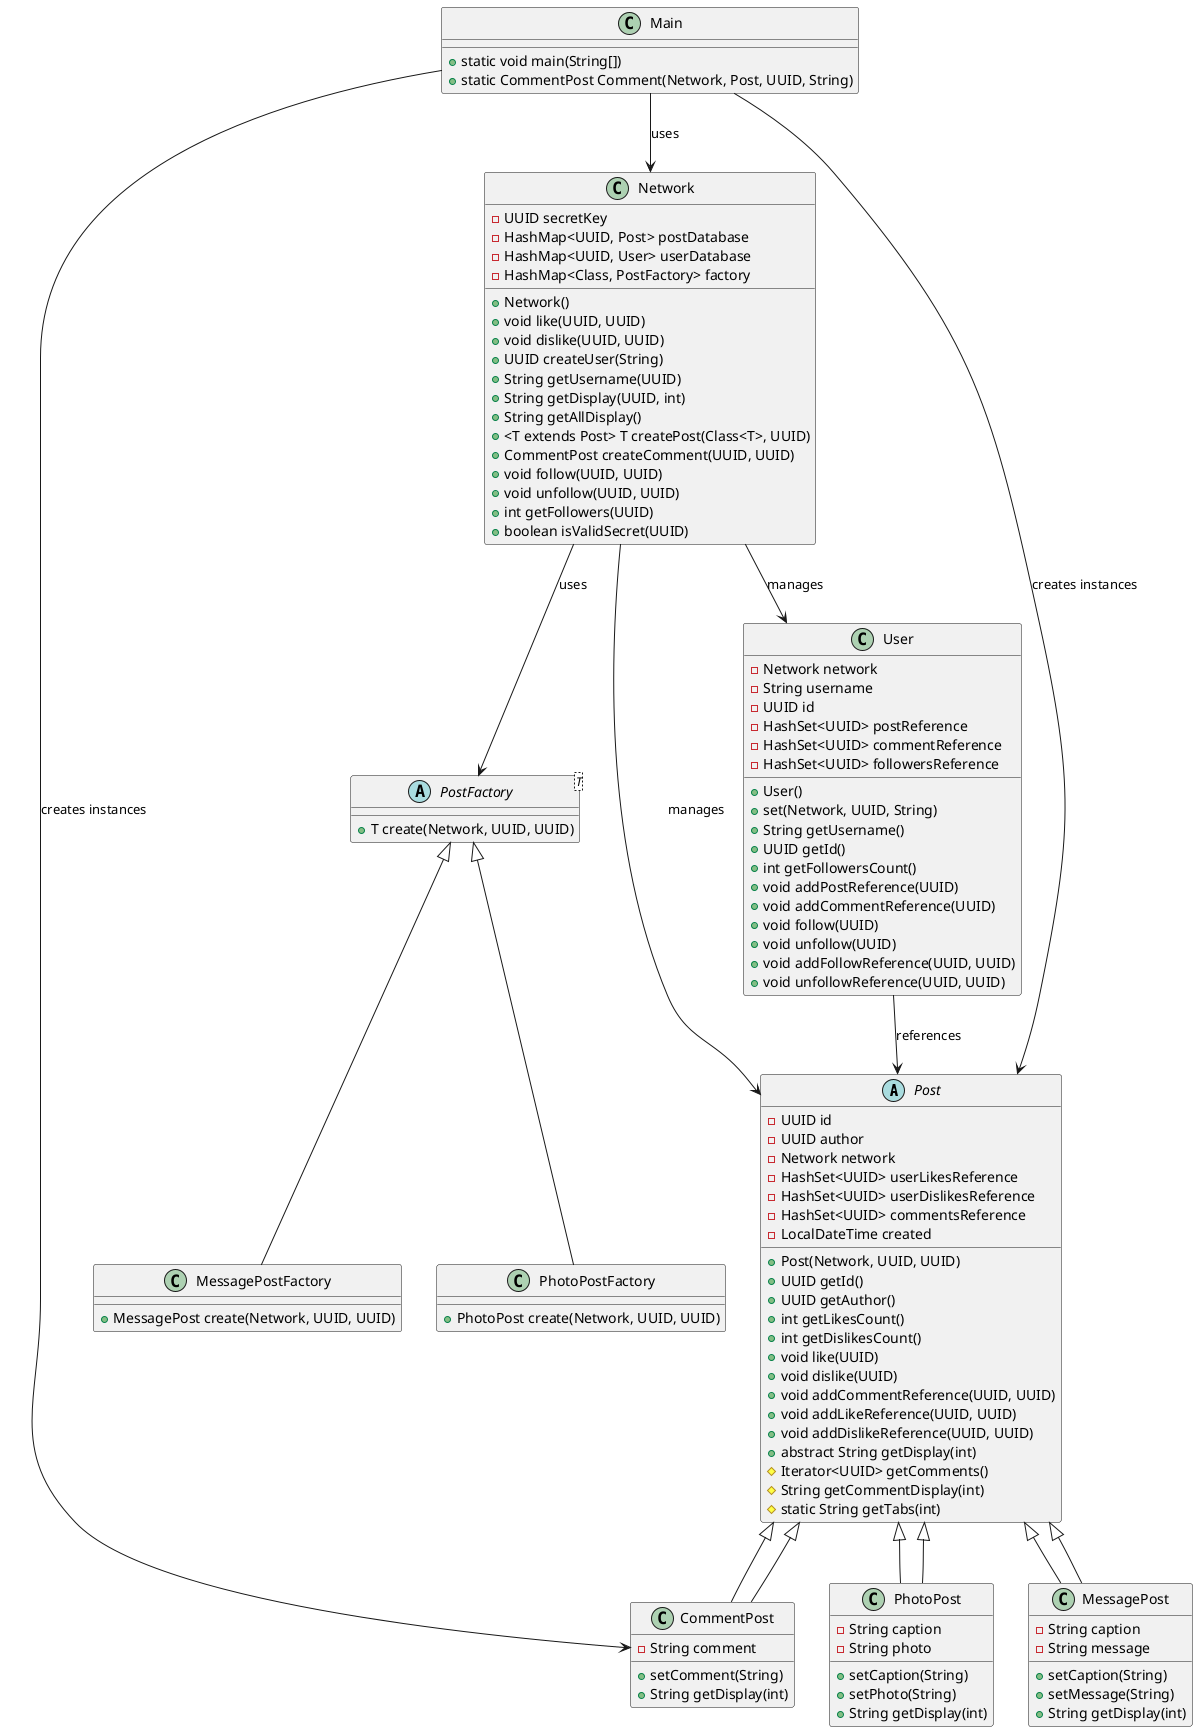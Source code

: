 @startuml

'------------------
' Kelas Post
'------------------

abstract class Post {
    - UUID id
    - UUID author
    - Network network
    - HashSet<UUID> userLikesReference
    - HashSet<UUID> userDislikesReference
    - HashSet<UUID> commentsReference
    - LocalDateTime created

    + Post(Network, UUID, UUID)
    + UUID getId()
    + UUID getAuthor()
    + int getLikesCount()
    + int getDislikesCount()
    + void like(UUID)
    + void dislike(UUID)
    + void addCommentReference(UUID, UUID)
    + void addLikeReference(UUID, UUID)
    + void addDislikeReference(UUID, UUID)
    + abstract String getDisplay(int)
    # Iterator<UUID> getComments()
    # String getCommentDisplay(int)
    # static String getTabs(int)
}

'------------------
' Kelas Turunan Post
'------------------

class PhotoPost extends Post {
    - String caption
    - String photo

    + setCaption(String)
    + setPhoto(String)
    + String getDisplay(int)
}

class MessagePost extends Post {
    - String caption
    - String message

    + setCaption(String)
    + setMessage(String)
    + String getDisplay(int)
}

class CommentPost extends Post {
    - String comment

    + setComment(String)
    + String getDisplay(int)
}

'------------------
' Kelas PostFactory
'------------------

abstract class PostFactory<T> {
    + T create(Network, UUID, UUID)
}

class MessagePostFactory {
    + MessagePost create(Network, UUID, UUID)
}

class PhotoPostFactory {
    + PhotoPost create(Network, UUID, UUID)
}

'------------------
' Kelas User
'------------------

class User {
    - Network network
    - String username
    - UUID id
    - HashSet<UUID> postReference
    - HashSet<UUID> commentReference
    - HashSet<UUID> followersReference

    + User()
    + set(Network, UUID, String)
    + String getUsername()
    + UUID getId()
    + int getFollowersCount()
    + void addPostReference(UUID)
    + void addCommentReference(UUID)
    + void follow(UUID)
    + void unfollow(UUID)
    + void addFollowReference(UUID, UUID)
    + void unfollowReference(UUID, UUID)
}

'------------------
' Kelas Network
'------------------

class Network {
    - UUID secretKey
    - HashMap<UUID, Post> postDatabase
    - HashMap<UUID, User> userDatabase
    - HashMap<Class, PostFactory> factory

    + Network()
    + void like(UUID, UUID)
    + void dislike(UUID, UUID)
    + UUID createUser(String)
    + String getUsername(UUID)
    + String getDisplay(UUID, int)
    + String getAllDisplay()
    + <T extends Post> T createPost(Class<T>, UUID)
    + CommentPost createComment(UUID, UUID)
    + void follow(UUID, UUID)
    + void unfollow(UUID, UUID)
    + int getFollowers(UUID)
    + boolean isValidSecret(UUID)
}

'------------------
' Kelas Main
'------------------

class Main {
    + static void main(String[])
    + static CommentPost Comment(Network, Post, UUID, String)
}

'------------------
' Relasi antar Kelas
'------------------

PostFactory <|-- MessagePostFactory
PostFactory <|-- PhotoPostFactory

Network --> Post : manages
Network --> User : manages
Network --> PostFactory : uses

User --> Post : references
Post <|-- PhotoPost
Post <|-- MessagePost
Post <|-- CommentPost

Main --> Network : uses
Main --> Post : creates instances
Main --> CommentPost : creates instances

@enduml